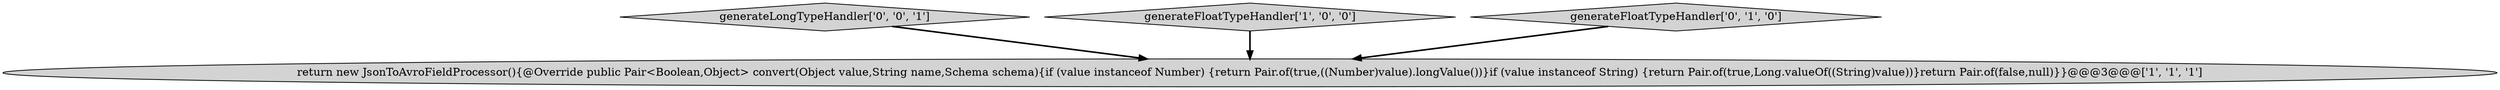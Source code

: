 digraph {
3 [style = filled, label = "generateLongTypeHandler['0', '0', '1']", fillcolor = lightgray, shape = diamond image = "AAA0AAABBB3BBB"];
0 [style = filled, label = "generateFloatTypeHandler['1', '0', '0']", fillcolor = lightgray, shape = diamond image = "AAA0AAABBB1BBB"];
1 [style = filled, label = "return new JsonToAvroFieldProcessor(){@Override public Pair<Boolean,Object> convert(Object value,String name,Schema schema){if (value instanceof Number) {return Pair.of(true,((Number)value).longValue())}if (value instanceof String) {return Pair.of(true,Long.valueOf((String)value))}return Pair.of(false,null)}}@@@3@@@['1', '1', '1']", fillcolor = lightgray, shape = ellipse image = "AAA0AAABBB1BBB"];
2 [style = filled, label = "generateFloatTypeHandler['0', '1', '0']", fillcolor = lightgray, shape = diamond image = "AAA0AAABBB2BBB"];
0->1 [style = bold, label=""];
2->1 [style = bold, label=""];
3->1 [style = bold, label=""];
}
